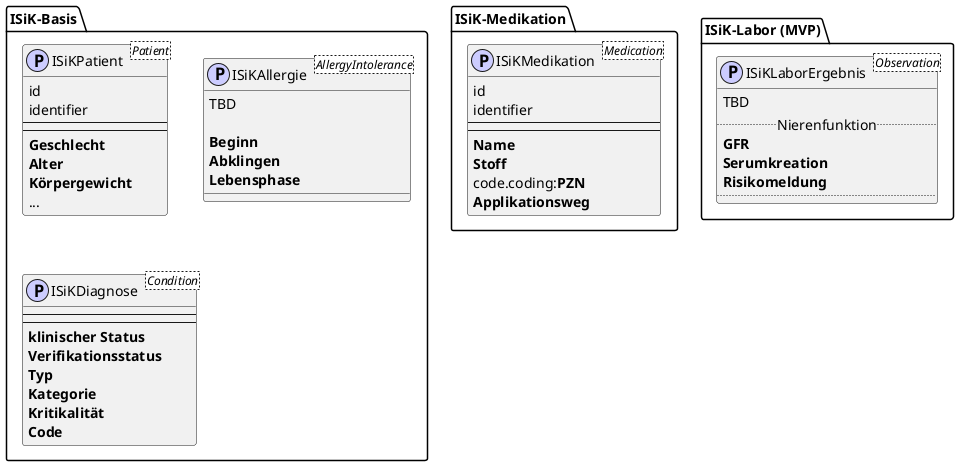 @startuml

' verhindere Probleme mit gewinkelten Krähenfüßen
skinparam linetype ortho
 
' package Dummy{
' entity Entität01 {
'    optionales Attribut
'    **optionales fettes Attribut**
'    * **vorgeschriebens fettes Attribut**
' }
' 
' entity Entität01 {
'    optionales Attribut : text
'    **optionales fettes Attribut** nummer <<auto>>
'    * **vorgeschriebens fettes Attribut**
' }
' Entität01 }|..|| Entität02
' Entität03 }o..o| Entität04
' Entität05 ||--o{ Entität06
' Entität07 |o--|| Entität08
' }
 
 ' TODO:
 ' Vervollständigen im Sinne von: https://github.com/gematik/spec-ISiK-Medikation/blob/rc/main-stufe-4/Material/docs/Medikation%20Abgleich%20bestehende%20Spezifikationen.xlsx

package ISiK-Basis {
class  ISiKPatient <Patient><<(P,#CCCCFF)>>{
   id
   identifier
   --
   --
   **Geschlecht**
   **Alter**
   **Körpergewicht**
   ...
}
class  ISiKAllergie <AllergyIntolerance><<(P,#CCCCFF)>>{
   TBD

   **Beginn**
   **Abklingen**
   **Lebensphase**
}
class  ISiKDiagnose <Condition><<(P,#CCCCFF)>>{
   --
   --
   **klinischer Status**
   **Verifikationsstatus**
   **Typ**
   **Kategorie**
   **Kritikalität**
   **Code**
}
}

package ISiK-Medikation {
class  ISiKMedikation <Medication><<(P,#CCCCFF)>>{
   id
   identifier
   --
   --
   **Name**
   **Stoff**
   code.coding:**PZN**
   **Applikationsweg**
}
}

package "ISiK-Labor (MVP)"{
class  ISiKLaborErgebnis <Observation><<(P,#CCCCFF)>>{
   TBD
   ..Nierenfunktion..
      **GFR**
      **Serumkreation**
      **Risikomeldung**
   ..
}
}

@enduml